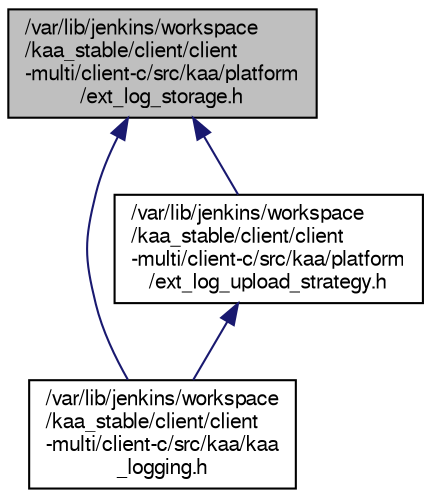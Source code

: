 digraph "/var/lib/jenkins/workspace/kaa_stable/client/client-multi/client-c/src/kaa/platform/ext_log_storage.h"
{
  bgcolor="transparent";
  edge [fontname="FreeSans",fontsize="10",labelfontname="FreeSans",labelfontsize="10"];
  node [fontname="FreeSans",fontsize="10",shape=record];
  Node1 [label="/var/lib/jenkins/workspace\l/kaa_stable/client/client\l-multi/client-c/src/kaa/platform\l/ext_log_storage.h",height=0.2,width=0.4,color="black", fillcolor="grey75", style="filled" fontcolor="black"];
  Node1 -> Node2 [dir="back",color="midnightblue",fontsize="10",style="solid",fontname="FreeSans"];
  Node2 [label="/var/lib/jenkins/workspace\l/kaa_stable/client/client\l-multi/client-c/src/kaa/kaa\l_logging.h",height=0.2,width=0.4,color="black",URL="$kaa__logging_8h.html",tooltip="Kaa data logging subsystem API. "];
  Node1 -> Node3 [dir="back",color="midnightblue",fontsize="10",style="solid",fontname="FreeSans"];
  Node3 [label="/var/lib/jenkins/workspace\l/kaa_stable/client/client\l-multi/client-c/src/kaa/platform\l/ext_log_upload_strategy.h",height=0.2,width=0.4,color="black",URL="$ext__log__upload__strategy_8h.html",tooltip="External log upload strategy interface used by Kaa data collection subsystem to decide when to upload..."];
  Node3 -> Node2 [dir="back",color="midnightblue",fontsize="10",style="solid",fontname="FreeSans"];
}
